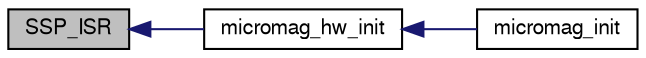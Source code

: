 digraph "SSP_ISR"
{
  edge [fontname="FreeSans",fontsize="10",labelfontname="FreeSans",labelfontsize="10"];
  node [fontname="FreeSans",fontsize="10",shape=record];
  rankdir="LR";
  Node1 [label="SSP_ISR",height=0.2,width=0.4,color="black", fillcolor="grey75", style="filled", fontcolor="black"];
  Node1 -> Node2 [dir="back",color="midnightblue",fontsize="10",style="solid",fontname="FreeSans"];
  Node2 [label="micromag_hw_init",height=0.2,width=0.4,color="black", fillcolor="white", style="filled",URL="$mag__micromag__fw__hw_8h.html#a8c65dd4394b59699e4799c2e9ccd1915"];
  Node2 -> Node3 [dir="back",color="midnightblue",fontsize="10",style="solid",fontname="FreeSans"];
  Node3 [label="micromag_init",height=0.2,width=0.4,color="black", fillcolor="white", style="filled",URL="$mag__micromag__fw_8h.html#ab828b942e043b9bd4e0a4767512d755b"];
}
